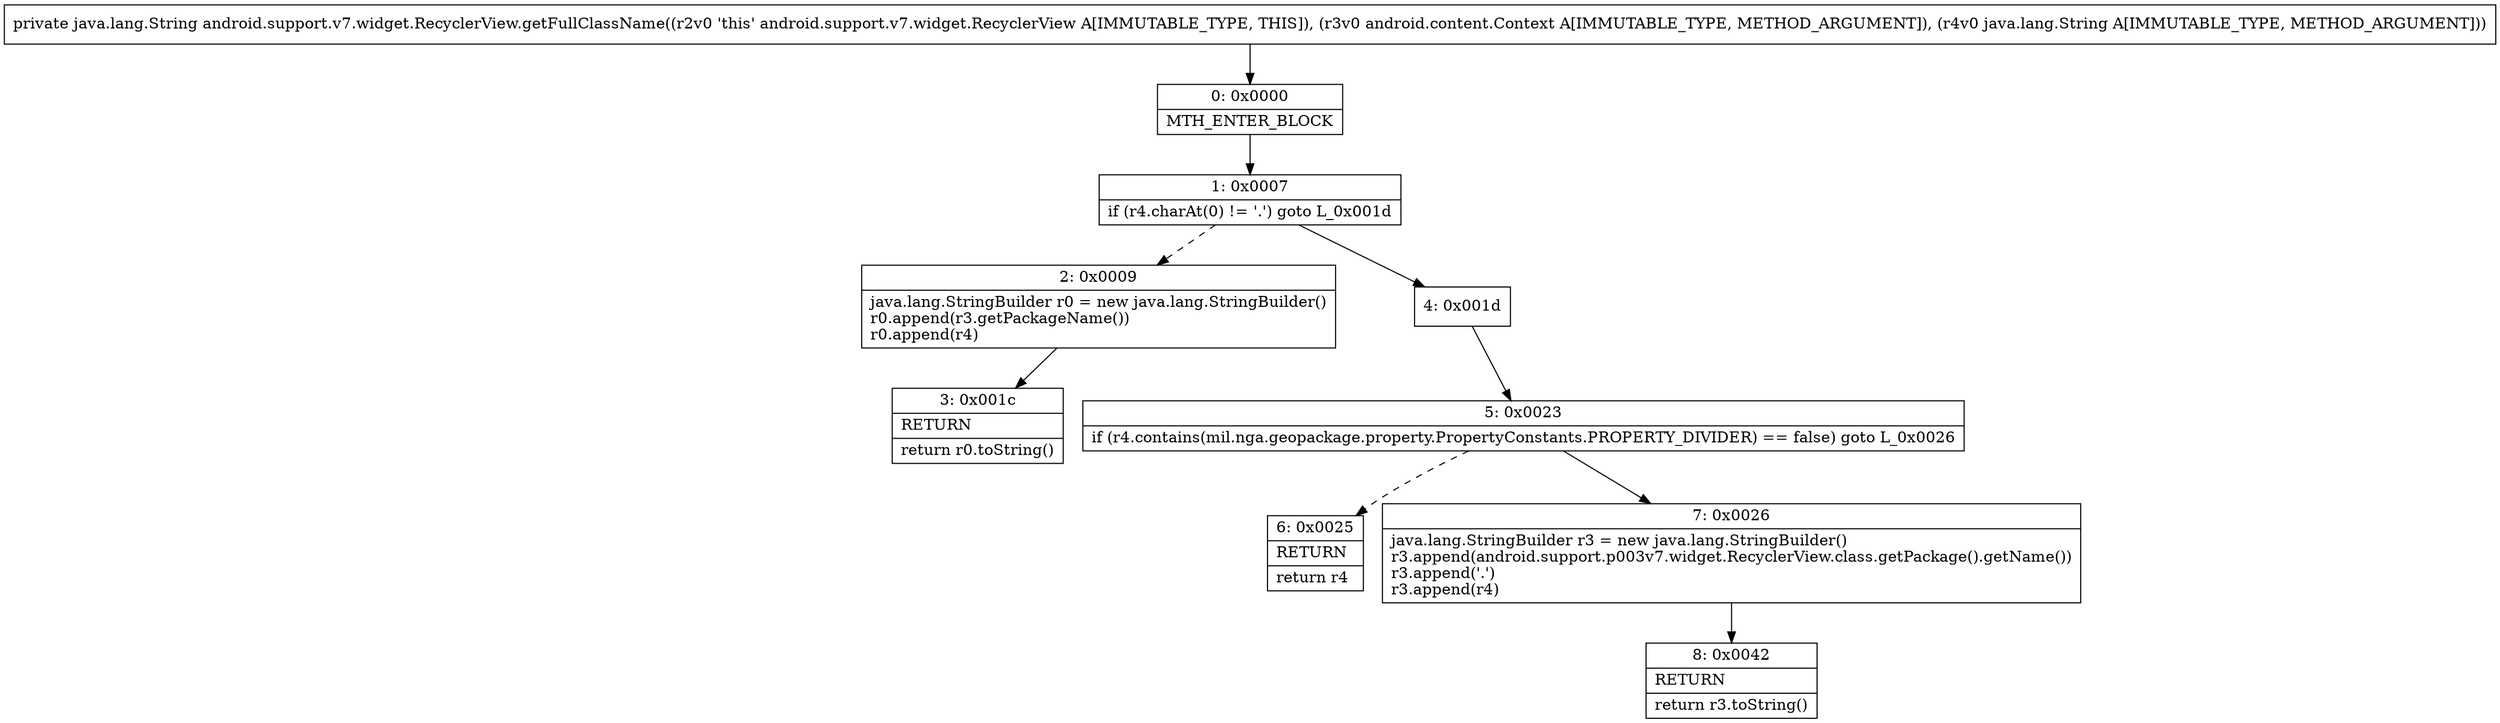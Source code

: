 digraph "CFG forandroid.support.v7.widget.RecyclerView.getFullClassName(Landroid\/content\/Context;Ljava\/lang\/String;)Ljava\/lang\/String;" {
Node_0 [shape=record,label="{0\:\ 0x0000|MTH_ENTER_BLOCK\l}"];
Node_1 [shape=record,label="{1\:\ 0x0007|if (r4.charAt(0) != '.') goto L_0x001d\l}"];
Node_2 [shape=record,label="{2\:\ 0x0009|java.lang.StringBuilder r0 = new java.lang.StringBuilder()\lr0.append(r3.getPackageName())\lr0.append(r4)\l}"];
Node_3 [shape=record,label="{3\:\ 0x001c|RETURN\l|return r0.toString()\l}"];
Node_4 [shape=record,label="{4\:\ 0x001d}"];
Node_5 [shape=record,label="{5\:\ 0x0023|if (r4.contains(mil.nga.geopackage.property.PropertyConstants.PROPERTY_DIVIDER) == false) goto L_0x0026\l}"];
Node_6 [shape=record,label="{6\:\ 0x0025|RETURN\l|return r4\l}"];
Node_7 [shape=record,label="{7\:\ 0x0026|java.lang.StringBuilder r3 = new java.lang.StringBuilder()\lr3.append(android.support.p003v7.widget.RecyclerView.class.getPackage().getName())\lr3.append('.')\lr3.append(r4)\l}"];
Node_8 [shape=record,label="{8\:\ 0x0042|RETURN\l|return r3.toString()\l}"];
MethodNode[shape=record,label="{private java.lang.String android.support.v7.widget.RecyclerView.getFullClassName((r2v0 'this' android.support.v7.widget.RecyclerView A[IMMUTABLE_TYPE, THIS]), (r3v0 android.content.Context A[IMMUTABLE_TYPE, METHOD_ARGUMENT]), (r4v0 java.lang.String A[IMMUTABLE_TYPE, METHOD_ARGUMENT])) }"];
MethodNode -> Node_0;
Node_0 -> Node_1;
Node_1 -> Node_2[style=dashed];
Node_1 -> Node_4;
Node_2 -> Node_3;
Node_4 -> Node_5;
Node_5 -> Node_6[style=dashed];
Node_5 -> Node_7;
Node_7 -> Node_8;
}

